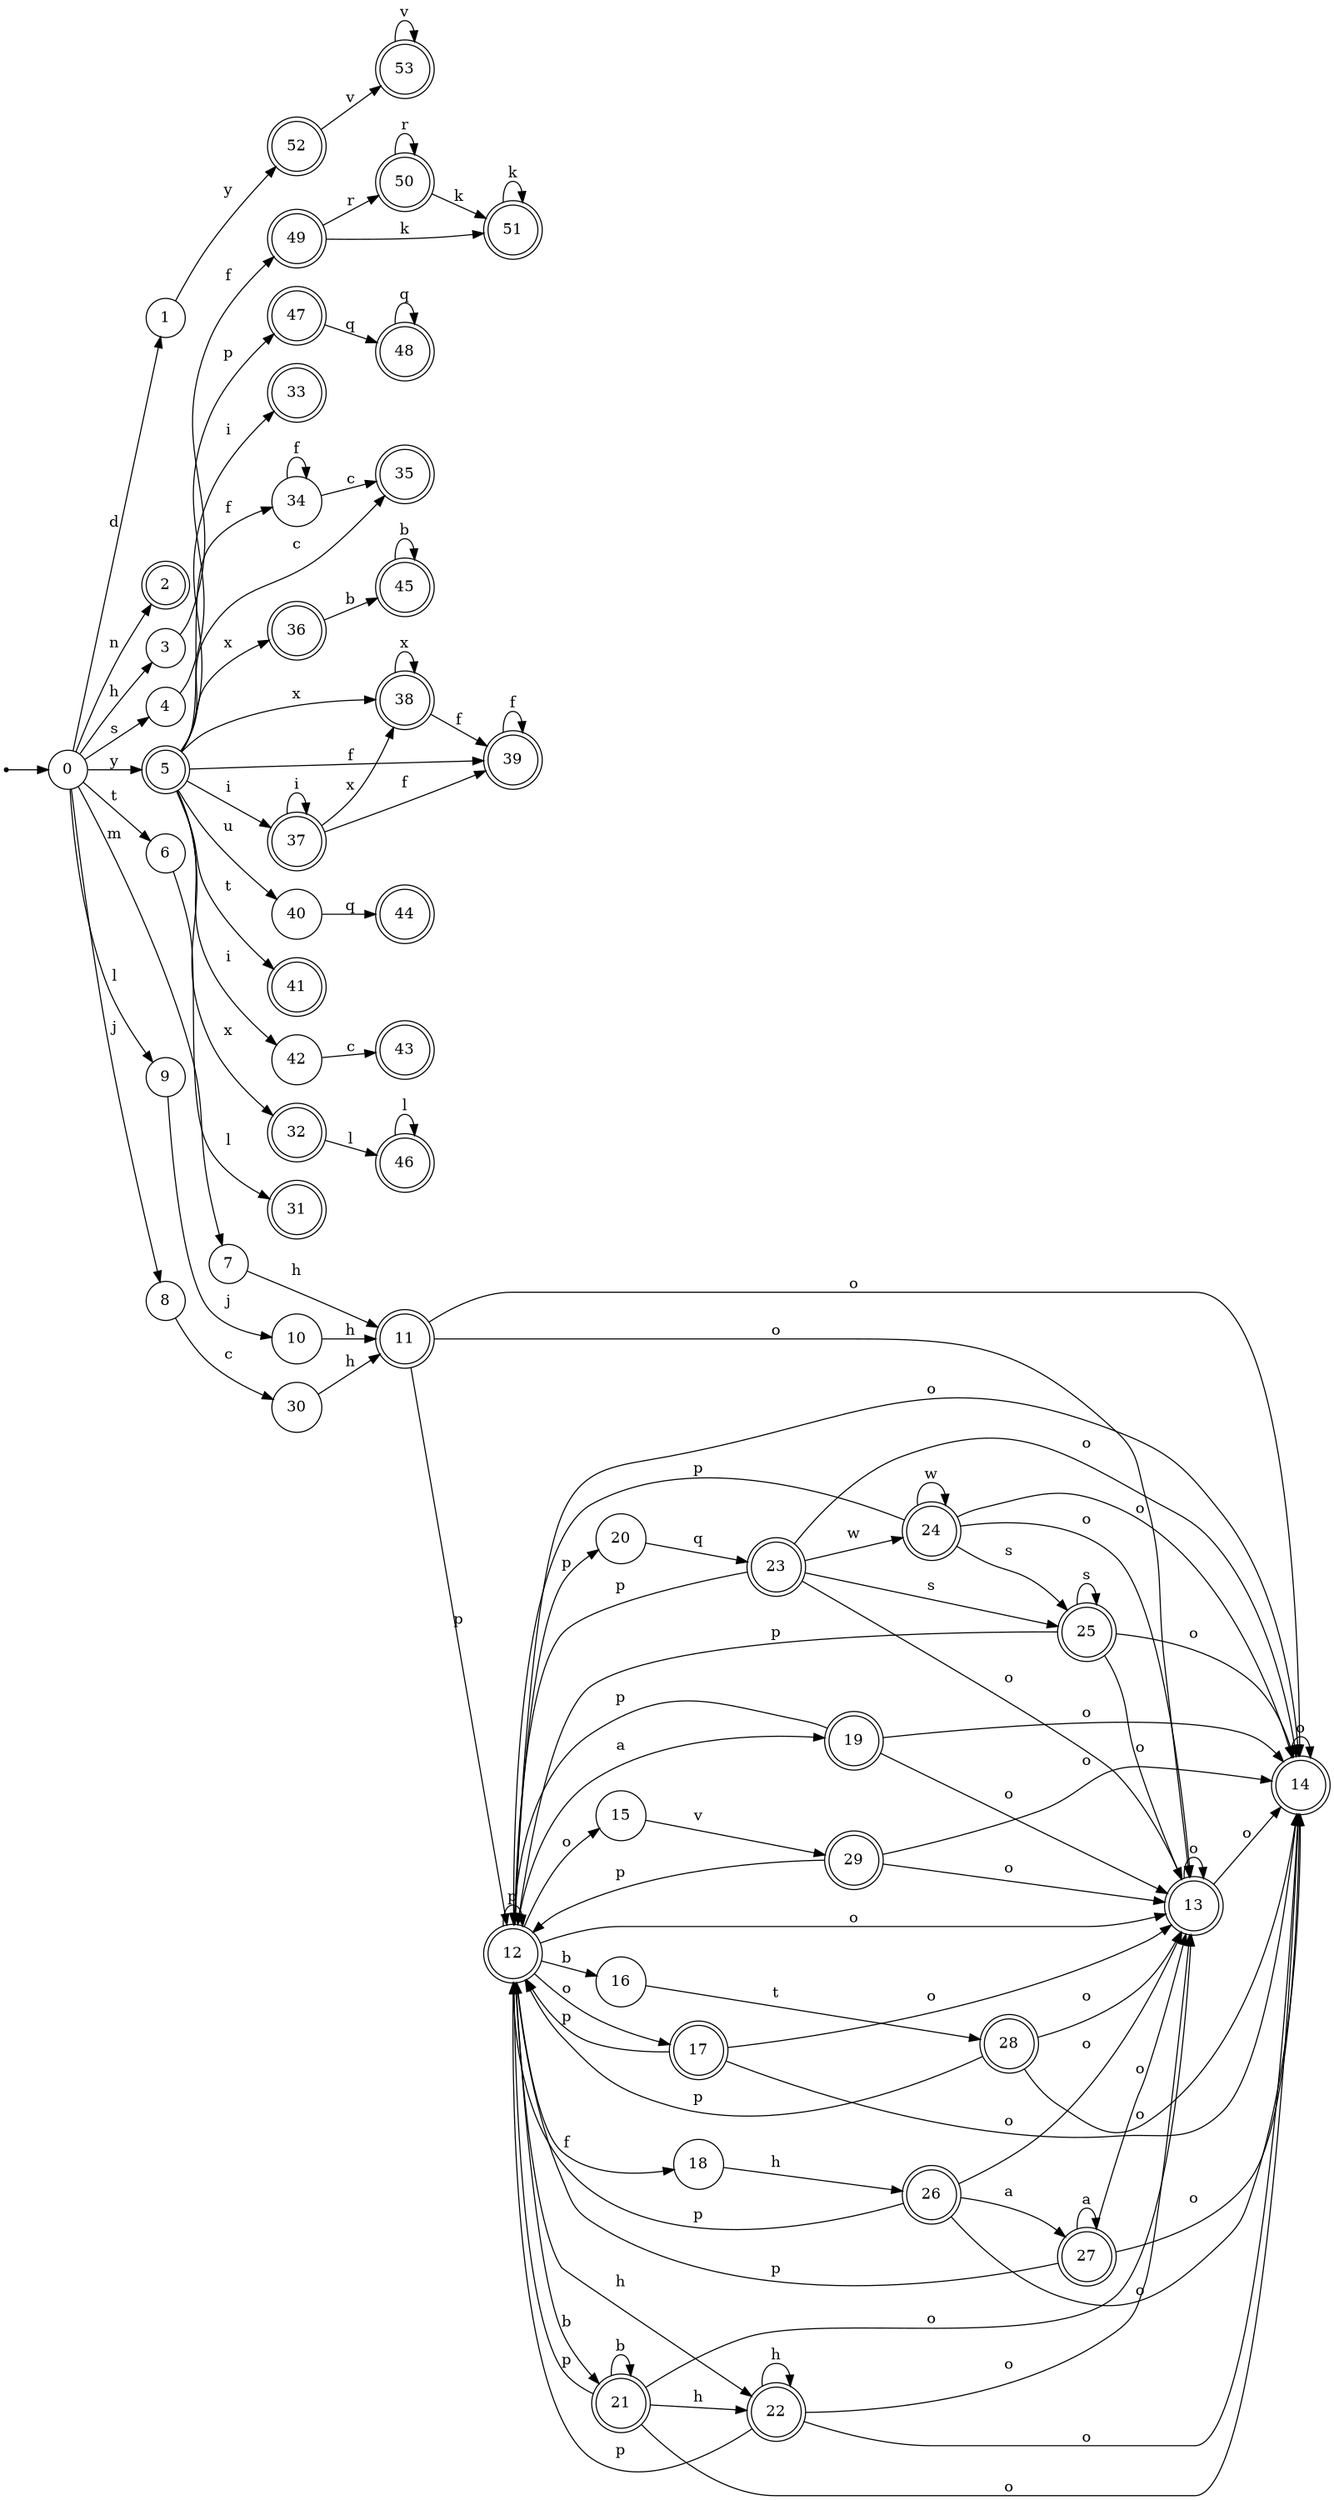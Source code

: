 digraph finite_state_machine {
rankdir=LR;
size="20,20";
node [shape = point]; "dummy0"
node [shape = circle]; "0";
"dummy0" -> "0";
node [shape = circle]; "1";
node [shape = doublecircle]; "2";node [shape = circle]; "3";
node [shape = circle]; "4";
node [shape = doublecircle]; "5";node [shape = circle]; "6";
node [shape = circle]; "7";
node [shape = circle]; "8";
node [shape = circle]; "9";
node [shape = circle]; "10";
node [shape = doublecircle]; "11";node [shape = doublecircle]; "12";node [shape = doublecircle]; "13";node [shape = doublecircle]; "14";node [shape = circle]; "15";
node [shape = circle]; "16";
node [shape = doublecircle]; "17";node [shape = circle]; "18";
node [shape = doublecircle]; "19";node [shape = circle]; "20";
node [shape = doublecircle]; "21";node [shape = doublecircle]; "22";node [shape = doublecircle]; "23";node [shape = doublecircle]; "24";node [shape = doublecircle]; "25";node [shape = doublecircle]; "26";node [shape = doublecircle]; "27";node [shape = doublecircle]; "28";node [shape = doublecircle]; "29";node [shape = circle]; "30";
node [shape = doublecircle]; "31";node [shape = doublecircle]; "32";node [shape = doublecircle]; "33";node [shape = circle]; "34";
node [shape = doublecircle]; "35";node [shape = doublecircle]; "36";node [shape = doublecircle]; "37";node [shape = doublecircle]; "38";node [shape = doublecircle]; "39";node [shape = circle]; "40";
node [shape = doublecircle]; "41";node [shape = circle]; "42";
node [shape = doublecircle]; "43";node [shape = doublecircle]; "44";node [shape = doublecircle]; "45";node [shape = doublecircle]; "46";node [shape = doublecircle]; "47";node [shape = doublecircle]; "48";node [shape = doublecircle]; "49";node [shape = doublecircle]; "50";node [shape = doublecircle]; "51";node [shape = doublecircle]; "52";node [shape = doublecircle]; "53";"0" -> "1" [label = "d"];
 "0" -> "2" [label = "n"];
 "0" -> "3" [label = "h"];
 "0" -> "4" [label = "s"];
 "0" -> "5" [label = "y"];
 "0" -> "6" [label = "t"];
 "0" -> "7" [label = "m"];
 "0" -> "8" [label = "j"];
 "0" -> "9" [label = "l"];
 "9" -> "10" [label = "j"];
 "10" -> "11" [label = "h"];
 "11" -> "12" [label = "p"];
 "11" -> "13" [label = "o"];
 "11" -> "14" [label = "o"];
 "14" -> "14" [label = "o"];
 "13" -> "13" [label = "o"];
 "13" -> "14" [label = "o"];
 "12" -> "12" [label = "p"];
 "12" -> "20" [label = "p"];
 "12" -> "17" [label = "o"];
 "12" -> "13" [label = "o"];
 "12" -> "14" [label = "o"];
 "12" -> "15" [label = "o"];
 "12" -> "16" [label = "b"];
 "12" -> "21" [label = "b"];
 "12" -> "18" [label = "f"];
 "12" -> "19" [label = "a"];
 "12" -> "22" [label = "h"];
 "22" -> "22" [label = "h"];
 "22" -> "12" [label = "p"];
 "22" -> "13" [label = "o"];
 "22" -> "14" [label = "o"];
 "21" -> "21" [label = "b"];
 "21" -> "22" [label = "h"];
 "21" -> "12" [label = "p"];
 "21" -> "13" [label = "o"];
 "21" -> "14" [label = "o"];
 "20" -> "23" [label = "q"];
 "23" -> "24" [label = "w"];
 "23" -> "25" [label = "s"];
 "23" -> "12" [label = "p"];
 "23" -> "13" [label = "o"];
 "23" -> "14" [label = "o"];
 "25" -> "25" [label = "s"];
 "25" -> "12" [label = "p"];
 "25" -> "13" [label = "o"];
 "25" -> "14" [label = "o"];
 "24" -> "24" [label = "w"];
 "24" -> "25" [label = "s"];
 "24" -> "12" [label = "p"];
 "24" -> "13" [label = "o"];
 "24" -> "14" [label = "o"];
 "19" -> "12" [label = "p"];
 "19" -> "13" [label = "o"];
 "19" -> "14" [label = "o"];
 "18" -> "26" [label = "h"];
 "26" -> "27" [label = "a"];
 "26" -> "12" [label = "p"];
 "26" -> "13" [label = "o"];
 "26" -> "14" [label = "o"];
 "27" -> "27" [label = "a"];
 "27" -> "12" [label = "p"];
 "27" -> "13" [label = "o"];
 "27" -> "14" [label = "o"];
 "17" -> "12" [label = "p"];
 "17" -> "13" [label = "o"];
 "17" -> "14" [label = "o"];
 "16" -> "28" [label = "t"];
 "28" -> "12" [label = "p"];
 "28" -> "13" [label = "o"];
 "28" -> "14" [label = "o"];
 "15" -> "29" [label = "v"];
 "29" -> "12" [label = "p"];
 "29" -> "13" [label = "o"];
 "29" -> "14" [label = "o"];
 "8" -> "30" [label = "c"];
 "30" -> "11" [label = "h"];
 "7" -> "11" [label = "h"];
 "6" -> "31" [label = "l"];
 "5" -> "32" [label = "x"];
 "5" -> "36" [label = "x"];
 "5" -> "38" [label = "x"];
 "5" -> "33" [label = "i"];
 "5" -> "42" [label = "i"];
 "5" -> "37" [label = "i"];
 "5" -> "34" [label = "f"];
 "5" -> "39" [label = "f"];
 "5" -> "35" [label = "c"];
 "5" -> "40" [label = "u"];
 "5" -> "41" [label = "t"];
 "42" -> "43" [label = "c"];
 "40" -> "44" [label = "q"];
 "39" -> "39" [label = "f"];
 "38" -> "38" [label = "x"];
 "38" -> "39" [label = "f"];
 "37" -> "37" [label = "i"];
 "37" -> "38" [label = "x"];
 "37" -> "39" [label = "f"];
 "36" -> "45" [label = "b"];
 "45" -> "45" [label = "b"];
 "34" -> "34" [label = "f"];
 "34" -> "35" [label = "c"];
 "32" -> "46" [label = "l"];
 "46" -> "46" [label = "l"];
 "4" -> "47" [label = "p"];
 "47" -> "48" [label = "q"];
 "48" -> "48" [label = "q"];
 "3" -> "49" [label = "f"];
 "49" -> "50" [label = "r"];
 "49" -> "51" [label = "k"];
 "51" -> "51" [label = "k"];
 "50" -> "50" [label = "r"];
 "50" -> "51" [label = "k"];
 "1" -> "52" [label = "y"];
 "52" -> "53" [label = "v"];
 "53" -> "53" [label = "v"];
 }
